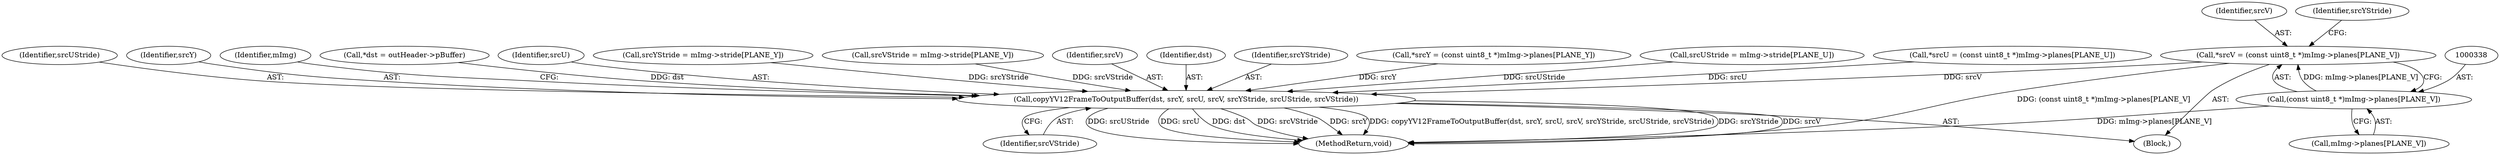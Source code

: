 digraph "0_Android_5a6788730acfc6fd8f4a6ef89d2c376572a26b55@pointer" {
"1000335" [label="(Call,*srcV = (const uint8_t *)mImg->planes[PLANE_V])"];
"1000337" [label="(Call,(const uint8_t *)mImg->planes[PLANE_V])"];
"1000368" [label="(Call,copyYV12FrameToOutputBuffer(dst, srcY, srcU, srcV, srcYStride, srcUStride, srcVStride))"];
"1000337" [label="(Call,(const uint8_t *)mImg->planes[PLANE_V])"];
"1000369" [label="(Identifier,dst)"];
"1000246" [label="(Block,)"];
"1000336" [label="(Identifier,srcV)"];
"1000373" [label="(Identifier,srcYStride)"];
"1000409" [label="(MethodReturn,void)"];
"1000315" [label="(Call,*srcY = (const uint8_t *)mImg->planes[PLANE_Y])"];
"1000353" [label="(Call,srcUStride = mImg->stride[PLANE_U])"];
"1000375" [label="(Identifier,srcVStride)"];
"1000325" [label="(Call,*srcU = (const uint8_t *)mImg->planes[PLANE_U])"];
"1000346" [label="(Identifier,srcYStride)"];
"1000374" [label="(Identifier,srcUStride)"];
"1000370" [label="(Identifier,srcY)"];
"1000377" [label="(Identifier,mImg)"];
"1000309" [label="(Call,*dst = outHeader->pBuffer)"];
"1000339" [label="(Call,mImg->planes[PLANE_V])"];
"1000371" [label="(Identifier,srcU)"];
"1000345" [label="(Call,srcYStride = mImg->stride[PLANE_Y])"];
"1000335" [label="(Call,*srcV = (const uint8_t *)mImg->planes[PLANE_V])"];
"1000361" [label="(Call,srcVStride = mImg->stride[PLANE_V])"];
"1000368" [label="(Call,copyYV12FrameToOutputBuffer(dst, srcY, srcU, srcV, srcYStride, srcUStride, srcVStride))"];
"1000372" [label="(Identifier,srcV)"];
"1000335" -> "1000246"  [label="AST: "];
"1000335" -> "1000337"  [label="CFG: "];
"1000336" -> "1000335"  [label="AST: "];
"1000337" -> "1000335"  [label="AST: "];
"1000346" -> "1000335"  [label="CFG: "];
"1000335" -> "1000409"  [label="DDG: (const uint8_t *)mImg->planes[PLANE_V]"];
"1000337" -> "1000335"  [label="DDG: mImg->planes[PLANE_V]"];
"1000335" -> "1000368"  [label="DDG: srcV"];
"1000337" -> "1000339"  [label="CFG: "];
"1000338" -> "1000337"  [label="AST: "];
"1000339" -> "1000337"  [label="AST: "];
"1000337" -> "1000409"  [label="DDG: mImg->planes[PLANE_V]"];
"1000368" -> "1000246"  [label="AST: "];
"1000368" -> "1000375"  [label="CFG: "];
"1000369" -> "1000368"  [label="AST: "];
"1000370" -> "1000368"  [label="AST: "];
"1000371" -> "1000368"  [label="AST: "];
"1000372" -> "1000368"  [label="AST: "];
"1000373" -> "1000368"  [label="AST: "];
"1000374" -> "1000368"  [label="AST: "];
"1000375" -> "1000368"  [label="AST: "];
"1000377" -> "1000368"  [label="CFG: "];
"1000368" -> "1000409"  [label="DDG: dst"];
"1000368" -> "1000409"  [label="DDG: srcVStride"];
"1000368" -> "1000409"  [label="DDG: srcY"];
"1000368" -> "1000409"  [label="DDG: copyYV12FrameToOutputBuffer(dst, srcY, srcU, srcV, srcYStride, srcUStride, srcVStride)"];
"1000368" -> "1000409"  [label="DDG: srcYStride"];
"1000368" -> "1000409"  [label="DDG: srcV"];
"1000368" -> "1000409"  [label="DDG: srcUStride"];
"1000368" -> "1000409"  [label="DDG: srcU"];
"1000309" -> "1000368"  [label="DDG: dst"];
"1000315" -> "1000368"  [label="DDG: srcY"];
"1000325" -> "1000368"  [label="DDG: srcU"];
"1000345" -> "1000368"  [label="DDG: srcYStride"];
"1000353" -> "1000368"  [label="DDG: srcUStride"];
"1000361" -> "1000368"  [label="DDG: srcVStride"];
}

